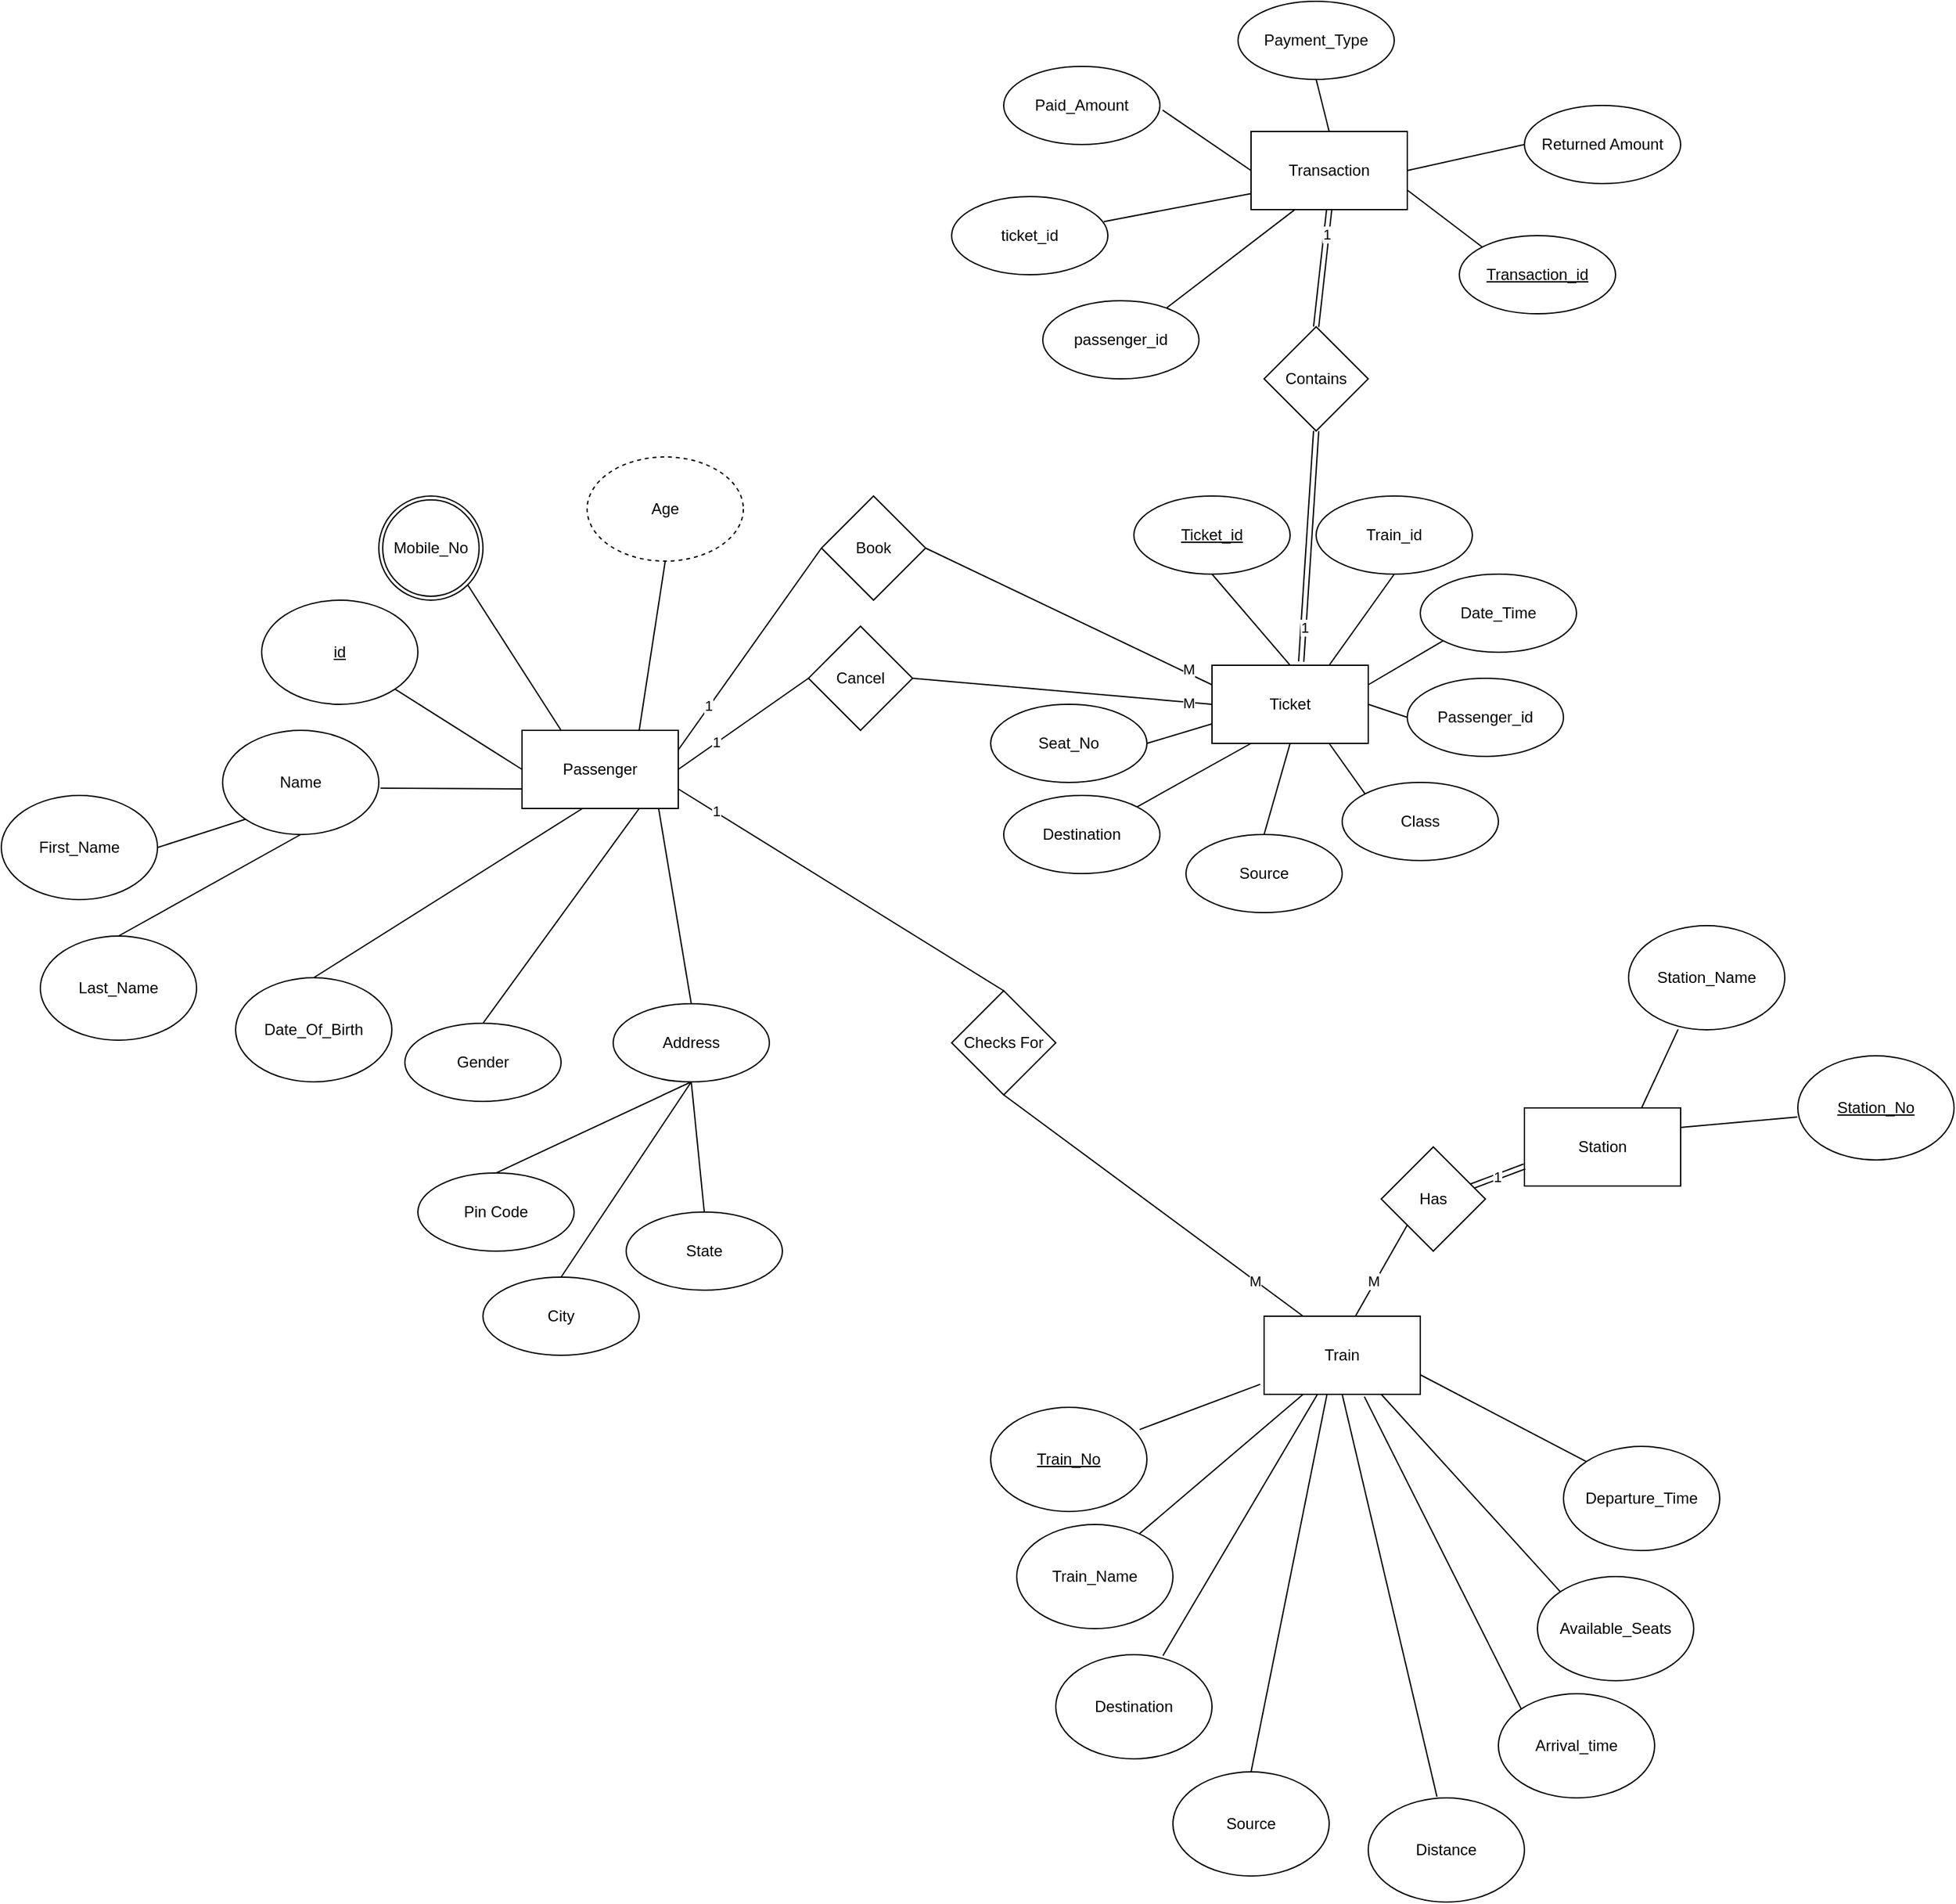 <mxfile version="18.0.1" type="github">
  <diagram id="R2lEEEUBdFMjLlhIrx00" name="Page-1">
    <mxGraphModel dx="1678" dy="1700" grid="1" gridSize="10" guides="1" tooltips="1" connect="1" arrows="1" fold="1" page="1" pageScale="1" pageWidth="2000" pageHeight="2336" math="0" shadow="0" extFonts="Permanent Marker^https://fonts.googleapis.com/css?family=Permanent+Marker">
      <root>
        <mxCell id="0" />
        <mxCell id="1" parent="0" />
        <mxCell id="qXGRHOwea9Z-HIbD4cqm-10" style="endArrow=none;html=1;rounded=0;sourcePerimeterSpacing=8;targetPerimeterSpacing=8;entryX=0.786;entryY=0.088;entryDx=0;entryDy=0;entryPerimeter=0;exitX=0.25;exitY=1;exitDx=0;exitDy=0;" edge="1" parent="1" source="qXGRHOwea9Z-HIbD4cqm-1" target="qXGRHOwea9Z-HIbD4cqm-8">
          <mxGeometry relative="1" as="geometry" />
        </mxCell>
        <mxCell id="qXGRHOwea9Z-HIbD4cqm-12" style="endArrow=none;html=1;rounded=0;sourcePerimeterSpacing=8;targetPerimeterSpacing=8;entryX=0.5;entryY=0;entryDx=0;entryDy=0;exitX=0.405;exitY=0.977;exitDx=0;exitDy=0;exitPerimeter=0;" edge="1" parent="1" source="qXGRHOwea9Z-HIbD4cqm-1" target="qXGRHOwea9Z-HIbD4cqm-3">
          <mxGeometry relative="1" as="geometry" />
        </mxCell>
        <mxCell id="qXGRHOwea9Z-HIbD4cqm-13" style="endArrow=none;html=1;rounded=0;sourcePerimeterSpacing=8;targetPerimeterSpacing=8;exitX=-0.025;exitY=0.872;exitDx=0;exitDy=0;exitPerimeter=0;entryX=0.953;entryY=0.213;entryDx=0;entryDy=0;entryPerimeter=0;" edge="1" parent="1" source="qXGRHOwea9Z-HIbD4cqm-1" target="qXGRHOwea9Z-HIbD4cqm-9">
          <mxGeometry relative="1" as="geometry" />
        </mxCell>
        <mxCell id="qXGRHOwea9Z-HIbD4cqm-14" style="endArrow=none;html=1;rounded=0;sourcePerimeterSpacing=8;targetPerimeterSpacing=8;exitX=0.5;exitY=1;exitDx=0;exitDy=0;entryX=0.44;entryY=-0.011;entryDx=0;entryDy=0;entryPerimeter=0;" edge="1" parent="1" source="qXGRHOwea9Z-HIbD4cqm-1" target="qXGRHOwea9Z-HIbD4cqm-7">
          <mxGeometry relative="1" as="geometry" />
        </mxCell>
        <mxCell id="qXGRHOwea9Z-HIbD4cqm-15" style="endArrow=none;html=1;rounded=0;sourcePerimeterSpacing=8;targetPerimeterSpacing=8;entryX=0;entryY=0;entryDx=0;entryDy=0;exitX=0.642;exitY=1.03;exitDx=0;exitDy=0;exitPerimeter=0;" edge="1" parent="1" source="qXGRHOwea9Z-HIbD4cqm-1" target="qXGRHOwea9Z-HIbD4cqm-2">
          <mxGeometry relative="1" as="geometry" />
        </mxCell>
        <mxCell id="qXGRHOwea9Z-HIbD4cqm-16" style="endArrow=none;html=1;rounded=0;sourcePerimeterSpacing=8;targetPerimeterSpacing=8;entryX=0;entryY=0;entryDx=0;entryDy=0;exitX=0.75;exitY=1;exitDx=0;exitDy=0;" edge="1" parent="1" source="qXGRHOwea9Z-HIbD4cqm-1" target="qXGRHOwea9Z-HIbD4cqm-5">
          <mxGeometry relative="1" as="geometry" />
        </mxCell>
        <mxCell id="qXGRHOwea9Z-HIbD4cqm-17" style="endArrow=none;html=1;rounded=0;sourcePerimeterSpacing=8;targetPerimeterSpacing=8;entryX=0;entryY=0;entryDx=0;entryDy=0;exitX=1;exitY=0.75;exitDx=0;exitDy=0;" edge="1" parent="1" source="qXGRHOwea9Z-HIbD4cqm-1" target="qXGRHOwea9Z-HIbD4cqm-6">
          <mxGeometry relative="1" as="geometry" />
        </mxCell>
        <mxCell id="qXGRHOwea9Z-HIbD4cqm-23" style="endArrow=none;html=1;rounded=0;sourcePerimeterSpacing=8;targetPerimeterSpacing=8;exitX=0.343;exitY=0.995;exitDx=0;exitDy=0;exitPerimeter=0;entryX=0.686;entryY=0.009;entryDx=0;entryDy=0;entryPerimeter=0;" edge="1" parent="1" source="qXGRHOwea9Z-HIbD4cqm-1" target="qXGRHOwea9Z-HIbD4cqm-4">
          <mxGeometry relative="1" as="geometry" />
        </mxCell>
        <mxCell id="qXGRHOwea9Z-HIbD4cqm-30" style="endArrow=none;html=1;rounded=0;sourcePerimeterSpacing=8;targetPerimeterSpacing=8;exitX=0.571;exitY=0.047;exitDx=0;exitDy=0;exitPerimeter=0;entryX=0;entryY=1;entryDx=0;entryDy=0;" edge="1" parent="1" source="qXGRHOwea9Z-HIbD4cqm-1" target="qXGRHOwea9Z-HIbD4cqm-29">
          <mxGeometry relative="1" as="geometry" />
        </mxCell>
        <mxCell id="qXGRHOwea9Z-HIbD4cqm-170" value="M" style="edgeLabel;html=1;align=center;verticalAlign=middle;resizable=0;points=[];" vertex="1" connectable="0" parent="qXGRHOwea9Z-HIbD4cqm-30">
          <mxGeometry x="-0.186" y="2" relative="1" as="geometry">
            <mxPoint as="offset" />
          </mxGeometry>
        </mxCell>
        <UserObject label="Train" tooltip="endArrow=none;html=1;rounded=0;sourcePerimeterSpacing=8;targetPerimeterSpacing=8;" id="qXGRHOwea9Z-HIbD4cqm-1">
          <mxCell style="rounded=0;whiteSpace=wrap;html=1;hachureGap=4;" vertex="1" parent="1">
            <mxGeometry x="1060" y="1340" width="120" height="60" as="geometry" />
          </mxCell>
        </UserObject>
        <mxCell id="qXGRHOwea9Z-HIbD4cqm-2" value="Arrival_time" style="ellipse;whiteSpace=wrap;html=1;hachureGap=4;" vertex="1" parent="1">
          <mxGeometry x="1240" y="1630" width="120" height="80" as="geometry" />
        </mxCell>
        <mxCell id="qXGRHOwea9Z-HIbD4cqm-3" value="Source" style="ellipse;whiteSpace=wrap;html=1;hachureGap=4;" vertex="1" parent="1">
          <mxGeometry x="990" y="1690" width="120" height="80" as="geometry" />
        </mxCell>
        <mxCell id="qXGRHOwea9Z-HIbD4cqm-4" value="Destination" style="ellipse;whiteSpace=wrap;html=1;hachureGap=4;" vertex="1" parent="1">
          <mxGeometry x="900" y="1600" width="120" height="80" as="geometry" />
        </mxCell>
        <mxCell id="qXGRHOwea9Z-HIbD4cqm-5" value="Available_Seats" style="ellipse;whiteSpace=wrap;html=1;hachureGap=4;" vertex="1" parent="1">
          <mxGeometry x="1270" y="1540" width="120" height="80" as="geometry" />
        </mxCell>
        <mxCell id="qXGRHOwea9Z-HIbD4cqm-6" value="Departure_Time" style="ellipse;whiteSpace=wrap;html=1;hachureGap=4;" vertex="1" parent="1">
          <mxGeometry x="1290" y="1440" width="120" height="80" as="geometry" />
        </mxCell>
        <mxCell id="qXGRHOwea9Z-HIbD4cqm-7" value="Distance" style="ellipse;whiteSpace=wrap;html=1;hachureGap=4;" vertex="1" parent="1">
          <mxGeometry x="1140" y="1710" width="120" height="80" as="geometry" />
        </mxCell>
        <mxCell id="qXGRHOwea9Z-HIbD4cqm-8" value="Train_Name" style="ellipse;whiteSpace=wrap;html=1;hachureGap=4;" vertex="1" parent="1">
          <mxGeometry x="870" y="1500" width="120" height="80" as="geometry" />
        </mxCell>
        <object label="&lt;u&gt;Train_No&lt;/u&gt;" id="qXGRHOwea9Z-HIbD4cqm-9">
          <mxCell style="ellipse;whiteSpace=wrap;html=1;hachureGap=4;" vertex="1" parent="1">
            <mxGeometry x="850" y="1410" width="120" height="80" as="geometry" />
          </mxCell>
        </object>
        <mxCell id="qXGRHOwea9Z-HIbD4cqm-27" style="endArrow=none;html=1;rounded=0;sourcePerimeterSpacing=8;targetPerimeterSpacing=8;exitX=0.75;exitY=0;exitDx=0;exitDy=0;entryX=0.317;entryY=0.996;entryDx=0;entryDy=0;entryPerimeter=0;" edge="1" parent="1" source="qXGRHOwea9Z-HIbD4cqm-21" target="qXGRHOwea9Z-HIbD4cqm-26">
          <mxGeometry relative="1" as="geometry">
            <mxPoint x="1359" y="1162.0" as="sourcePoint" />
          </mxGeometry>
        </mxCell>
        <mxCell id="qXGRHOwea9Z-HIbD4cqm-28" style="endArrow=none;html=1;rounded=0;sourcePerimeterSpacing=8;targetPerimeterSpacing=8;exitX=1;exitY=0.25;exitDx=0;exitDy=0;entryX=-0.003;entryY=0.588;entryDx=0;entryDy=0;entryPerimeter=0;" edge="1" parent="1" source="qXGRHOwea9Z-HIbD4cqm-21" target="qXGRHOwea9Z-HIbD4cqm-25">
          <mxGeometry relative="1" as="geometry">
            <mxPoint x="1408" y="1192.853" as="sourcePoint" />
          </mxGeometry>
        </mxCell>
        <mxCell id="qXGRHOwea9Z-HIbD4cqm-21" value="Station" style="rounded=0;whiteSpace=wrap;html=1;hachureGap=4;" vertex="1" parent="1">
          <mxGeometry x="1260" y="1180" width="120" height="60" as="geometry" />
        </mxCell>
        <mxCell id="qXGRHOwea9Z-HIbD4cqm-25" value="&lt;u&gt;Station_No&lt;/u&gt;" style="ellipse;whiteSpace=wrap;html=1;hachureGap=4;" vertex="1" parent="1">
          <mxGeometry x="1470" y="1140" width="120" height="80" as="geometry" />
        </mxCell>
        <mxCell id="qXGRHOwea9Z-HIbD4cqm-26" value="Station_Name" style="ellipse;whiteSpace=wrap;html=1;hachureGap=4;" vertex="1" parent="1">
          <mxGeometry x="1340" y="1040" width="120" height="80" as="geometry" />
        </mxCell>
        <mxCell id="qXGRHOwea9Z-HIbD4cqm-31" value="1" style="endArrow=none;html=1;rounded=0;sourcePerimeterSpacing=8;targetPerimeterSpacing=8;exitX=0.851;exitY=0.384;exitDx=0;exitDy=0;exitPerimeter=0;entryX=0;entryY=0.75;entryDx=0;entryDy=0;shape=link;" edge="1" parent="1" source="qXGRHOwea9Z-HIbD4cqm-29" target="qXGRHOwea9Z-HIbD4cqm-21">
          <mxGeometry relative="1" as="geometry" />
        </mxCell>
        <mxCell id="qXGRHOwea9Z-HIbD4cqm-29" value="Has" style="rhombus;whiteSpace=wrap;html=1;hachureGap=4;" vertex="1" parent="1">
          <mxGeometry x="1150" y="1210" width="80" height="80" as="geometry" />
        </mxCell>
        <mxCell id="qXGRHOwea9Z-HIbD4cqm-63" style="endArrow=none;html=1;rounded=0;sourcePerimeterSpacing=8;targetPerimeterSpacing=8;entryX=1;entryY=1;entryDx=0;entryDy=0;exitX=0;exitY=0.5;exitDx=0;exitDy=0;" edge="1" parent="1" source="qXGRHOwea9Z-HIbD4cqm-48" target="qXGRHOwea9Z-HIbD4cqm-57">
          <mxGeometry relative="1" as="geometry" />
        </mxCell>
        <mxCell id="qXGRHOwea9Z-HIbD4cqm-65" style="endArrow=none;html=1;rounded=0;sourcePerimeterSpacing=8;targetPerimeterSpacing=8;entryX=0.5;entryY=0;entryDx=0;entryDy=0;exitX=0.405;exitY=0.977;exitDx=0;exitDy=0;exitPerimeter=0;" edge="1" parent="1" source="qXGRHOwea9Z-HIbD4cqm-48" target="qXGRHOwea9Z-HIbD4cqm-50">
          <mxGeometry relative="1" as="geometry" />
        </mxCell>
        <mxCell id="qXGRHOwea9Z-HIbD4cqm-66" style="endArrow=none;html=1;rounded=0;sourcePerimeterSpacing=8;targetPerimeterSpacing=8;entryX=1;entryY=1;entryDx=0;entryDy=0;exitX=0.25;exitY=0;exitDx=0;exitDy=0;" edge="1" parent="1" source="qXGRHOwea9Z-HIbD4cqm-48" target="qXGRHOwea9Z-HIbD4cqm-56">
          <mxGeometry relative="1" as="geometry" />
        </mxCell>
        <mxCell id="qXGRHOwea9Z-HIbD4cqm-67" style="endArrow=none;html=1;rounded=0;sourcePerimeterSpacing=8;targetPerimeterSpacing=8;entryX=0.5;entryY=1;entryDx=0;entryDy=0;exitX=0.75;exitY=0;exitDx=0;exitDy=0;" edge="1" parent="1" source="qXGRHOwea9Z-HIbD4cqm-48" target="qXGRHOwea9Z-HIbD4cqm-51">
          <mxGeometry relative="1" as="geometry">
            <mxPoint x="637.574" y="858.284" as="targetPoint" />
          </mxGeometry>
        </mxCell>
        <mxCell id="qXGRHOwea9Z-HIbD4cqm-68" style="endArrow=none;html=1;rounded=0;sourcePerimeterSpacing=8;targetPerimeterSpacing=8;entryX=1.011;entryY=0.554;entryDx=0;entryDy=0;exitX=0;exitY=0.75;exitDx=0;exitDy=0;entryPerimeter=0;" edge="1" parent="1" source="qXGRHOwea9Z-HIbD4cqm-48" target="qXGRHOwea9Z-HIbD4cqm-58">
          <mxGeometry relative="1" as="geometry" />
        </mxCell>
        <mxCell id="qXGRHOwea9Z-HIbD4cqm-70" value="" style="endArrow=none;html=1;rounded=0;sourcePerimeterSpacing=8;targetPerimeterSpacing=8;entryX=0.5;entryY=0;entryDx=0;entryDy=0;exitX=0.75;exitY=1;exitDx=0;exitDy=0;" edge="1" parent="1" source="qXGRHOwea9Z-HIbD4cqm-48" target="qXGRHOwea9Z-HIbD4cqm-69">
          <mxGeometry relative="1" as="geometry" />
        </mxCell>
        <mxCell id="qXGRHOwea9Z-HIbD4cqm-76" value="" style="endArrow=none;html=1;rounded=0;sourcePerimeterSpacing=8;targetPerimeterSpacing=8;entryX=0.5;entryY=0;entryDx=0;entryDy=0;exitX=0.873;exitY=0.984;exitDx=0;exitDy=0;exitPerimeter=0;" edge="1" parent="1" source="qXGRHOwea9Z-HIbD4cqm-48" target="qXGRHOwea9Z-HIbD4cqm-75">
          <mxGeometry relative="1" as="geometry">
            <mxPoint x="660.0" y="920" as="targetPoint" />
          </mxGeometry>
        </mxCell>
        <mxCell id="qXGRHOwea9Z-HIbD4cqm-115" value="" style="endArrow=none;html=1;rounded=0;sourcePerimeterSpacing=8;targetPerimeterSpacing=8;entryX=0;entryY=0.5;entryDx=0;entryDy=0;exitX=1;exitY=0.25;exitDx=0;exitDy=0;" edge="1" parent="1" source="qXGRHOwea9Z-HIbD4cqm-48" target="qXGRHOwea9Z-HIbD4cqm-114">
          <mxGeometry relative="1" as="geometry" />
        </mxCell>
        <mxCell id="qXGRHOwea9Z-HIbD4cqm-131" value="1" style="edgeLabel;html=1;align=center;verticalAlign=middle;resizable=0;points=[];" vertex="1" connectable="0" parent="qXGRHOwea9Z-HIbD4cqm-115">
          <mxGeometry x="-0.571" y="1" relative="1" as="geometry">
            <mxPoint as="offset" />
          </mxGeometry>
        </mxCell>
        <mxCell id="qXGRHOwea9Z-HIbD4cqm-119" value="" style="endArrow=none;html=1;rounded=0;sourcePerimeterSpacing=8;targetPerimeterSpacing=8;entryX=0;entryY=0.5;entryDx=0;entryDy=0;exitX=1;exitY=0.5;exitDx=0;exitDy=0;" edge="1" parent="1" source="qXGRHOwea9Z-HIbD4cqm-48" target="qXGRHOwea9Z-HIbD4cqm-118">
          <mxGeometry relative="1" as="geometry" />
        </mxCell>
        <mxCell id="qXGRHOwea9Z-HIbD4cqm-132" value="1" style="edgeLabel;html=1;align=center;verticalAlign=middle;resizable=0;points=[];" vertex="1" connectable="0" parent="qXGRHOwea9Z-HIbD4cqm-119">
          <mxGeometry x="-0.408" y="1" relative="1" as="geometry">
            <mxPoint as="offset" />
          </mxGeometry>
        </mxCell>
        <mxCell id="qXGRHOwea9Z-HIbD4cqm-136" value="" style="endArrow=none;html=1;rounded=0;sourcePerimeterSpacing=8;targetPerimeterSpacing=8;entryX=0.5;entryY=0;entryDx=0;entryDy=0;exitX=1;exitY=0.75;exitDx=0;exitDy=0;" edge="1" parent="1" source="qXGRHOwea9Z-HIbD4cqm-48" target="qXGRHOwea9Z-HIbD4cqm-135">
          <mxGeometry relative="1" as="geometry" />
        </mxCell>
        <mxCell id="qXGRHOwea9Z-HIbD4cqm-169" value="1" style="edgeLabel;html=1;align=center;verticalAlign=middle;resizable=0;points=[];" vertex="1" connectable="0" parent="qXGRHOwea9Z-HIbD4cqm-136">
          <mxGeometry x="-0.775" y="1" relative="1" as="geometry">
            <mxPoint as="offset" />
          </mxGeometry>
        </mxCell>
        <UserObject label="Passenger" tooltip="endArrow=none;html=1;rounded=0;sourcePerimeterSpacing=8;targetPerimeterSpacing=8;" id="qXGRHOwea9Z-HIbD4cqm-48">
          <mxCell style="rounded=0;whiteSpace=wrap;html=1;hachureGap=4;" vertex="1" parent="1">
            <mxGeometry x="490" y="890" width="120" height="60" as="geometry" />
          </mxCell>
        </UserObject>
        <mxCell id="qXGRHOwea9Z-HIbD4cqm-50" value="Date_Of_Birth" style="ellipse;whiteSpace=wrap;html=1;hachureGap=4;" vertex="1" parent="1">
          <mxGeometry x="270" y="1080" width="120" height="80" as="geometry" />
        </mxCell>
        <mxCell id="qXGRHOwea9Z-HIbD4cqm-51" value="Age" style="ellipse;whiteSpace=wrap;html=1;hachureGap=4;dashed=1;" vertex="1" parent="1">
          <mxGeometry x="540" y="680" width="120" height="80" as="geometry" />
        </mxCell>
        <mxCell id="qXGRHOwea9Z-HIbD4cqm-56" value="Mobile_No" style="ellipse;shape=doubleEllipse;whiteSpace=wrap;html=1;aspect=fixed;hachureGap=4;margin=3;" vertex="1" parent="1">
          <mxGeometry x="380" y="710" width="80" height="80" as="geometry" />
        </mxCell>
        <mxCell id="qXGRHOwea9Z-HIbD4cqm-57" value="&lt;u&gt;id&lt;/u&gt;" style="ellipse;whiteSpace=wrap;html=1;hachureGap=4;" vertex="1" parent="1">
          <mxGeometry x="290" y="790" width="120" height="80" as="geometry" />
        </mxCell>
        <mxCell id="qXGRHOwea9Z-HIbD4cqm-61" style="endArrow=none;html=1;rounded=0;sourcePerimeterSpacing=8;targetPerimeterSpacing=8;entryX=1;entryY=0.5;entryDx=0;entryDy=0;exitX=0;exitY=1;exitDx=0;exitDy=0;" edge="1" parent="1" source="qXGRHOwea9Z-HIbD4cqm-58" target="qXGRHOwea9Z-HIbD4cqm-59">
          <mxGeometry relative="1" as="geometry" />
        </mxCell>
        <mxCell id="qXGRHOwea9Z-HIbD4cqm-62" style="endArrow=none;html=1;rounded=0;sourcePerimeterSpacing=8;targetPerimeterSpacing=8;entryX=0.5;entryY=0;entryDx=0;entryDy=0;exitX=0.5;exitY=1;exitDx=0;exitDy=0;" edge="1" parent="1" source="qXGRHOwea9Z-HIbD4cqm-58" target="qXGRHOwea9Z-HIbD4cqm-60">
          <mxGeometry relative="1" as="geometry" />
        </mxCell>
        <mxCell id="qXGRHOwea9Z-HIbD4cqm-58" value="Name" style="ellipse;whiteSpace=wrap;html=1;hachureGap=4;" vertex="1" parent="1">
          <mxGeometry x="260" y="890" width="120" height="80" as="geometry" />
        </mxCell>
        <mxCell id="qXGRHOwea9Z-HIbD4cqm-59" value="First_Name" style="ellipse;whiteSpace=wrap;html=1;hachureGap=4;" vertex="1" parent="1">
          <mxGeometry x="90" y="940" width="120" height="80" as="geometry" />
        </mxCell>
        <mxCell id="qXGRHOwea9Z-HIbD4cqm-60" value="Last_Name" style="ellipse;whiteSpace=wrap;html=1;hachureGap=4;" vertex="1" parent="1">
          <mxGeometry x="120" y="1048" width="120" height="80" as="geometry" />
        </mxCell>
        <mxCell id="qXGRHOwea9Z-HIbD4cqm-69" value="Gender" style="ellipse;whiteSpace=wrap;html=1;hachureGap=4;" vertex="1" parent="1">
          <mxGeometry x="400" y="1115" width="120" height="60" as="geometry" />
        </mxCell>
        <mxCell id="qXGRHOwea9Z-HIbD4cqm-78" style="endArrow=none;html=1;rounded=0;sourcePerimeterSpacing=8;targetPerimeterSpacing=8;entryX=0.5;entryY=0;entryDx=0;entryDy=0;exitX=0.5;exitY=1;exitDx=0;exitDy=0;" edge="1" parent="1" source="qXGRHOwea9Z-HIbD4cqm-75" target="qXGRHOwea9Z-HIbD4cqm-77">
          <mxGeometry relative="1" as="geometry" />
        </mxCell>
        <mxCell id="qXGRHOwea9Z-HIbD4cqm-80" style="endArrow=none;html=1;rounded=0;sourcePerimeterSpacing=8;targetPerimeterSpacing=8;entryX=0.5;entryY=0;entryDx=0;entryDy=0;exitX=0.5;exitY=1;exitDx=0;exitDy=0;" edge="1" parent="1" source="qXGRHOwea9Z-HIbD4cqm-75" target="qXGRHOwea9Z-HIbD4cqm-79">
          <mxGeometry relative="1" as="geometry" />
        </mxCell>
        <mxCell id="qXGRHOwea9Z-HIbD4cqm-84" style="endArrow=none;html=1;rounded=0;sourcePerimeterSpacing=8;targetPerimeterSpacing=8;entryX=0.5;entryY=0;entryDx=0;entryDy=0;exitX=0.5;exitY=1;exitDx=0;exitDy=0;" edge="1" parent="1" source="qXGRHOwea9Z-HIbD4cqm-75" target="qXGRHOwea9Z-HIbD4cqm-81">
          <mxGeometry relative="1" as="geometry" />
        </mxCell>
        <mxCell id="qXGRHOwea9Z-HIbD4cqm-75" value="Address" style="ellipse;whiteSpace=wrap;html=1;hachureGap=4;" vertex="1" parent="1">
          <mxGeometry x="560" y="1100" width="120" height="60" as="geometry" />
        </mxCell>
        <mxCell id="qXGRHOwea9Z-HIbD4cqm-77" value="City" style="ellipse;whiteSpace=wrap;html=1;hachureGap=4;" vertex="1" parent="1">
          <mxGeometry x="460" y="1310" width="120" height="60" as="geometry" />
        </mxCell>
        <mxCell id="qXGRHOwea9Z-HIbD4cqm-79" value="Pin Code" style="ellipse;whiteSpace=wrap;html=1;hachureGap=4;" vertex="1" parent="1">
          <mxGeometry x="410" y="1230" width="120" height="60" as="geometry" />
        </mxCell>
        <mxCell id="qXGRHOwea9Z-HIbD4cqm-81" value="State" style="ellipse;whiteSpace=wrap;html=1;hachureGap=4;" vertex="1" parent="1">
          <mxGeometry x="570" y="1260" width="120" height="60" as="geometry" />
        </mxCell>
        <mxCell id="qXGRHOwea9Z-HIbD4cqm-96" value="" style="endArrow=none;html=1;rounded=0;sourcePerimeterSpacing=8;targetPerimeterSpacing=8;entryX=1;entryY=0.5;entryDx=0;entryDy=0;exitX=0;exitY=0.75;exitDx=0;exitDy=0;" edge="1" parent="1" source="qXGRHOwea9Z-HIbD4cqm-92" target="qXGRHOwea9Z-HIbD4cqm-95">
          <mxGeometry relative="1" as="geometry" />
        </mxCell>
        <mxCell id="qXGRHOwea9Z-HIbD4cqm-104" value="" style="endArrow=none;html=1;rounded=0;sourcePerimeterSpacing=8;targetPerimeterSpacing=8;entryX=0.5;entryY=1;entryDx=0;entryDy=0;exitX=0.5;exitY=0;exitDx=0;exitDy=0;" edge="1" parent="1" source="qXGRHOwea9Z-HIbD4cqm-92" target="qXGRHOwea9Z-HIbD4cqm-103">
          <mxGeometry relative="1" as="geometry" />
        </mxCell>
        <mxCell id="qXGRHOwea9Z-HIbD4cqm-105" style="endArrow=none;html=1;rounded=0;sourcePerimeterSpacing=8;targetPerimeterSpacing=8;entryX=0.5;entryY=1;entryDx=0;entryDy=0;exitX=0.75;exitY=0;exitDx=0;exitDy=0;" edge="1" parent="1" source="qXGRHOwea9Z-HIbD4cqm-92" target="qXGRHOwea9Z-HIbD4cqm-102">
          <mxGeometry relative="1" as="geometry" />
        </mxCell>
        <mxCell id="qXGRHOwea9Z-HIbD4cqm-106" style="endArrow=none;html=1;rounded=0;sourcePerimeterSpacing=8;targetPerimeterSpacing=8;entryX=0;entryY=1;entryDx=0;entryDy=0;exitX=1;exitY=0.25;exitDx=0;exitDy=0;" edge="1" parent="1" source="qXGRHOwea9Z-HIbD4cqm-92" target="qXGRHOwea9Z-HIbD4cqm-101">
          <mxGeometry relative="1" as="geometry" />
        </mxCell>
        <mxCell id="qXGRHOwea9Z-HIbD4cqm-107" style="endArrow=none;html=1;rounded=0;sourcePerimeterSpacing=8;targetPerimeterSpacing=8;entryX=0;entryY=0.5;entryDx=0;entryDy=0;exitX=1;exitY=0.5;exitDx=0;exitDy=0;" edge="1" parent="1" source="qXGRHOwea9Z-HIbD4cqm-92" target="qXGRHOwea9Z-HIbD4cqm-100">
          <mxGeometry relative="1" as="geometry" />
        </mxCell>
        <mxCell id="qXGRHOwea9Z-HIbD4cqm-108" style="endArrow=none;html=1;rounded=0;sourcePerimeterSpacing=8;targetPerimeterSpacing=8;entryX=0;entryY=0;entryDx=0;entryDy=0;exitX=0.75;exitY=1;exitDx=0;exitDy=0;" edge="1" parent="1" source="qXGRHOwea9Z-HIbD4cqm-92" target="qXGRHOwea9Z-HIbD4cqm-99">
          <mxGeometry relative="1" as="geometry" />
        </mxCell>
        <mxCell id="qXGRHOwea9Z-HIbD4cqm-109" style="endArrow=none;html=1;rounded=0;sourcePerimeterSpacing=8;targetPerimeterSpacing=8;entryX=0.5;entryY=0;entryDx=0;entryDy=0;exitX=0.5;exitY=1;exitDx=0;exitDy=0;" edge="1" parent="1" source="qXGRHOwea9Z-HIbD4cqm-92" target="qXGRHOwea9Z-HIbD4cqm-98">
          <mxGeometry relative="1" as="geometry" />
        </mxCell>
        <mxCell id="qXGRHOwea9Z-HIbD4cqm-111" style="endArrow=none;html=1;rounded=0;sourcePerimeterSpacing=8;targetPerimeterSpacing=8;entryX=1;entryY=0;entryDx=0;entryDy=0;exitX=0.25;exitY=1;exitDx=0;exitDy=0;" edge="1" parent="1" source="qXGRHOwea9Z-HIbD4cqm-92" target="qXGRHOwea9Z-HIbD4cqm-97">
          <mxGeometry relative="1" as="geometry" />
        </mxCell>
        <mxCell id="qXGRHOwea9Z-HIbD4cqm-141" value="" style="endArrow=none;html=1;rounded=0;sourcePerimeterSpacing=8;targetPerimeterSpacing=8;entryX=0.5;entryY=1;entryDx=0;entryDy=0;exitX=0.571;exitY=-0.047;exitDx=0;exitDy=0;exitPerimeter=0;shape=link;" edge="1" parent="1" source="qXGRHOwea9Z-HIbD4cqm-92" target="qXGRHOwea9Z-HIbD4cqm-140">
          <mxGeometry relative="1" as="geometry">
            <mxPoint x="1110" y="650" as="targetPoint" />
          </mxGeometry>
        </mxCell>
        <mxCell id="qXGRHOwea9Z-HIbD4cqm-173" value="1" style="edgeLabel;html=1;align=center;verticalAlign=middle;resizable=0;points=[];" vertex="1" connectable="0" parent="qXGRHOwea9Z-HIbD4cqm-141">
          <mxGeometry x="-0.695" y="-1" relative="1" as="geometry">
            <mxPoint x="-1" as="offset" />
          </mxGeometry>
        </mxCell>
        <UserObject label="Ticket" tooltip="endArrow=none;html=1;rounded=0;sourcePerimeterSpacing=8;targetPerimeterSpacing=8;" id="qXGRHOwea9Z-HIbD4cqm-92">
          <mxCell style="rounded=0;whiteSpace=wrap;html=1;hachureGap=4;" vertex="1" parent="1">
            <mxGeometry x="1020" y="840" width="120" height="60" as="geometry" />
          </mxCell>
        </UserObject>
        <mxCell id="qXGRHOwea9Z-HIbD4cqm-95" value="Seat_No" style="ellipse;whiteSpace=wrap;html=1;hachureGap=4;" vertex="1" parent="1">
          <mxGeometry x="850" y="870" width="120" height="60" as="geometry" />
        </mxCell>
        <mxCell id="qXGRHOwea9Z-HIbD4cqm-97" value="Destination" style="ellipse;whiteSpace=wrap;html=1;hachureGap=4;" vertex="1" parent="1">
          <mxGeometry x="860" y="940" width="120" height="60" as="geometry" />
        </mxCell>
        <mxCell id="qXGRHOwea9Z-HIbD4cqm-98" value="Source" style="ellipse;whiteSpace=wrap;html=1;hachureGap=4;" vertex="1" parent="1">
          <mxGeometry x="1000" y="970" width="120" height="60" as="geometry" />
        </mxCell>
        <mxCell id="qXGRHOwea9Z-HIbD4cqm-99" value="Class" style="ellipse;whiteSpace=wrap;html=1;hachureGap=4;" vertex="1" parent="1">
          <mxGeometry x="1120" y="930" width="120" height="60" as="geometry" />
        </mxCell>
        <mxCell id="qXGRHOwea9Z-HIbD4cqm-100" value="Passenger_id" style="ellipse;whiteSpace=wrap;html=1;hachureGap=4;" vertex="1" parent="1">
          <mxGeometry x="1170" y="850" width="120" height="60" as="geometry" />
        </mxCell>
        <mxCell id="qXGRHOwea9Z-HIbD4cqm-101" value="Date_Time" style="ellipse;whiteSpace=wrap;html=1;hachureGap=4;" vertex="1" parent="1">
          <mxGeometry x="1180" y="770" width="120" height="60" as="geometry" />
        </mxCell>
        <mxCell id="qXGRHOwea9Z-HIbD4cqm-102" value="Train_id" style="ellipse;whiteSpace=wrap;html=1;hachureGap=4;" vertex="1" parent="1">
          <mxGeometry x="1100" y="710" width="120" height="60" as="geometry" />
        </mxCell>
        <mxCell id="qXGRHOwea9Z-HIbD4cqm-103" value="&lt;u&gt;Ticket_id&lt;/u&gt;" style="ellipse;whiteSpace=wrap;html=1;hachureGap=4;" vertex="1" parent="1">
          <mxGeometry x="960" y="710" width="120" height="60" as="geometry" />
        </mxCell>
        <mxCell id="qXGRHOwea9Z-HIbD4cqm-120" style="endArrow=none;html=1;rounded=0;sourcePerimeterSpacing=8;targetPerimeterSpacing=8;entryX=0;entryY=0.25;entryDx=0;entryDy=0;exitX=1;exitY=0.5;exitDx=0;exitDy=0;" edge="1" parent="1" source="qXGRHOwea9Z-HIbD4cqm-114" target="qXGRHOwea9Z-HIbD4cqm-92">
          <mxGeometry relative="1" as="geometry" />
        </mxCell>
        <mxCell id="qXGRHOwea9Z-HIbD4cqm-130" value="M" style="edgeLabel;html=1;align=center;verticalAlign=middle;resizable=0;points=[];" vertex="1" connectable="0" parent="qXGRHOwea9Z-HIbD4cqm-120">
          <mxGeometry x="0.826" y="3" relative="1" as="geometry">
            <mxPoint as="offset" />
          </mxGeometry>
        </mxCell>
        <mxCell id="qXGRHOwea9Z-HIbD4cqm-114" value="Book" style="rhombus;whiteSpace=wrap;html=1;hachureGap=4;" vertex="1" parent="1">
          <mxGeometry x="720" y="710" width="80" height="80" as="geometry" />
        </mxCell>
        <mxCell id="qXGRHOwea9Z-HIbD4cqm-121" style="endArrow=none;html=1;rounded=0;sourcePerimeterSpacing=8;targetPerimeterSpacing=8;entryX=0;entryY=0.5;entryDx=0;entryDy=0;exitX=1;exitY=0.5;exitDx=0;exitDy=0;" edge="1" parent="1" source="qXGRHOwea9Z-HIbD4cqm-118" target="qXGRHOwea9Z-HIbD4cqm-92">
          <mxGeometry relative="1" as="geometry" />
        </mxCell>
        <mxCell id="qXGRHOwea9Z-HIbD4cqm-128" value="M" style="edgeLabel;html=1;align=center;verticalAlign=middle;resizable=0;points=[];" vertex="1" connectable="0" parent="qXGRHOwea9Z-HIbD4cqm-121">
          <mxGeometry x="0.844" relative="1" as="geometry">
            <mxPoint as="offset" />
          </mxGeometry>
        </mxCell>
        <mxCell id="qXGRHOwea9Z-HIbD4cqm-118" value="Cancel" style="rhombus;whiteSpace=wrap;html=1;hachureGap=4;" vertex="1" parent="1">
          <mxGeometry x="710" y="810" width="80" height="80" as="geometry" />
        </mxCell>
        <mxCell id="qXGRHOwea9Z-HIbD4cqm-137" style="endArrow=none;html=1;rounded=0;sourcePerimeterSpacing=8;targetPerimeterSpacing=8;entryX=0.25;entryY=0;entryDx=0;entryDy=0;exitX=0.5;exitY=1;exitDx=0;exitDy=0;" edge="1" parent="1" source="qXGRHOwea9Z-HIbD4cqm-135" target="qXGRHOwea9Z-HIbD4cqm-1">
          <mxGeometry relative="1" as="geometry" />
        </mxCell>
        <mxCell id="qXGRHOwea9Z-HIbD4cqm-168" value="M" style="edgeLabel;html=1;align=center;verticalAlign=middle;resizable=0;points=[];" vertex="1" connectable="0" parent="qXGRHOwea9Z-HIbD4cqm-137">
          <mxGeometry x="0.675" y="-1" relative="1" as="geometry">
            <mxPoint x="1" as="offset" />
          </mxGeometry>
        </mxCell>
        <mxCell id="qXGRHOwea9Z-HIbD4cqm-135" value="Checks For" style="rhombus;whiteSpace=wrap;html=1;hachureGap=4;" vertex="1" parent="1">
          <mxGeometry x="820" y="1090" width="80" height="80" as="geometry" />
        </mxCell>
        <mxCell id="qXGRHOwea9Z-HIbD4cqm-145" value="" style="endArrow=none;html=1;rounded=0;sourcePerimeterSpacing=8;targetPerimeterSpacing=8;entryX=0.5;entryY=1;entryDx=0;entryDy=0;exitX=0.5;exitY=0;exitDx=0;exitDy=0;shape=link;" edge="1" parent="1" source="qXGRHOwea9Z-HIbD4cqm-140" target="qXGRHOwea9Z-HIbD4cqm-144">
          <mxGeometry relative="1" as="geometry" />
        </mxCell>
        <mxCell id="qXGRHOwea9Z-HIbD4cqm-162" value="1" style="edgeLabel;html=1;align=center;verticalAlign=middle;resizable=0;points=[];" vertex="1" connectable="0" parent="qXGRHOwea9Z-HIbD4cqm-145">
          <mxGeometry x="0.585" relative="1" as="geometry">
            <mxPoint as="offset" />
          </mxGeometry>
        </mxCell>
        <mxCell id="qXGRHOwea9Z-HIbD4cqm-140" value="Contains" style="rhombus;whiteSpace=wrap;html=1;hachureGap=4;" vertex="1" parent="1">
          <mxGeometry x="1060" y="580" width="80" height="80" as="geometry" />
        </mxCell>
        <mxCell id="qXGRHOwea9Z-HIbD4cqm-155" value="" style="endArrow=none;html=1;rounded=0;sourcePerimeterSpacing=8;targetPerimeterSpacing=8;entryX=0.5;entryY=1;entryDx=0;entryDy=0;exitX=0.5;exitY=0;exitDx=0;exitDy=0;" edge="1" parent="1" source="qXGRHOwea9Z-HIbD4cqm-144" target="qXGRHOwea9Z-HIbD4cqm-154">
          <mxGeometry relative="1" as="geometry" />
        </mxCell>
        <mxCell id="qXGRHOwea9Z-HIbD4cqm-157" value="" style="endArrow=none;html=1;rounded=0;sourcePerimeterSpacing=8;targetPerimeterSpacing=8;entryX=1.017;entryY=0.56;entryDx=0;entryDy=0;exitX=0;exitY=0.5;exitDx=0;exitDy=0;entryPerimeter=0;" edge="1" parent="1" source="qXGRHOwea9Z-HIbD4cqm-144" target="qXGRHOwea9Z-HIbD4cqm-156">
          <mxGeometry relative="1" as="geometry" />
        </mxCell>
        <mxCell id="qXGRHOwea9Z-HIbD4cqm-159" value="" style="endArrow=none;html=1;rounded=0;sourcePerimeterSpacing=8;targetPerimeterSpacing=8;entryX=0;entryY=0.5;entryDx=0;entryDy=0;exitX=1;exitY=0.5;exitDx=0;exitDy=0;" edge="1" parent="1" source="qXGRHOwea9Z-HIbD4cqm-144" target="qXGRHOwea9Z-HIbD4cqm-158">
          <mxGeometry relative="1" as="geometry" />
        </mxCell>
        <mxCell id="qXGRHOwea9Z-HIbD4cqm-161" value="" style="endArrow=none;html=1;rounded=0;sourcePerimeterSpacing=8;targetPerimeterSpacing=8;entryX=0;entryY=0;entryDx=0;entryDy=0;exitX=1;exitY=0.75;exitDx=0;exitDy=0;" edge="1" parent="1" source="qXGRHOwea9Z-HIbD4cqm-144" target="qXGRHOwea9Z-HIbD4cqm-160">
          <mxGeometry relative="1" as="geometry" />
        </mxCell>
        <mxCell id="qXGRHOwea9Z-HIbD4cqm-165" value="" style="endArrow=none;html=1;rounded=0;sourcePerimeterSpacing=8;targetPerimeterSpacing=8;entryX=0.974;entryY=0.32;entryDx=0;entryDy=0;exitX=-0.001;exitY=0.795;exitDx=0;exitDy=0;entryPerimeter=0;exitPerimeter=0;" edge="1" parent="1" source="qXGRHOwea9Z-HIbD4cqm-144" target="qXGRHOwea9Z-HIbD4cqm-164">
          <mxGeometry relative="1" as="geometry" />
        </mxCell>
        <mxCell id="qXGRHOwea9Z-HIbD4cqm-167" value="" style="endArrow=none;html=1;rounded=0;sourcePerimeterSpacing=8;targetPerimeterSpacing=8;entryX=0.789;entryY=0.098;entryDx=0;entryDy=0;exitX=0.277;exitY=1.005;exitDx=0;exitDy=0;entryPerimeter=0;exitPerimeter=0;" edge="1" parent="1" source="qXGRHOwea9Z-HIbD4cqm-144" target="qXGRHOwea9Z-HIbD4cqm-166">
          <mxGeometry relative="1" as="geometry" />
        </mxCell>
        <mxCell id="qXGRHOwea9Z-HIbD4cqm-144" value="Transaction" style="whiteSpace=wrap;html=1;hachureGap=4;" vertex="1" parent="1">
          <mxGeometry x="1050" y="430" width="120" height="60" as="geometry" />
        </mxCell>
        <mxCell id="qXGRHOwea9Z-HIbD4cqm-154" value="Payment_Type" style="ellipse;whiteSpace=wrap;html=1;hachureGap=4;" vertex="1" parent="1">
          <mxGeometry x="1040" y="330" width="120" height="60" as="geometry" />
        </mxCell>
        <mxCell id="qXGRHOwea9Z-HIbD4cqm-156" value="Paid_Amount" style="ellipse;whiteSpace=wrap;html=1;hachureGap=4;" vertex="1" parent="1">
          <mxGeometry x="860" y="380" width="120" height="60" as="geometry" />
        </mxCell>
        <mxCell id="qXGRHOwea9Z-HIbD4cqm-158" value="Returned Amount" style="ellipse;whiteSpace=wrap;html=1;hachureGap=4;" vertex="1" parent="1">
          <mxGeometry x="1260" y="410" width="120" height="60" as="geometry" />
        </mxCell>
        <mxCell id="qXGRHOwea9Z-HIbD4cqm-160" value="&lt;u&gt;Transaction_id&lt;/u&gt;" style="ellipse;whiteSpace=wrap;html=1;hachureGap=4;" vertex="1" parent="1">
          <mxGeometry x="1210" y="510" width="120" height="60" as="geometry" />
        </mxCell>
        <mxCell id="qXGRHOwea9Z-HIbD4cqm-164" value="ticket_id" style="ellipse;whiteSpace=wrap;html=1;hachureGap=4;" vertex="1" parent="1">
          <mxGeometry x="820" y="480" width="120" height="60" as="geometry" />
        </mxCell>
        <mxCell id="qXGRHOwea9Z-HIbD4cqm-166" value="passenger_id" style="ellipse;whiteSpace=wrap;html=1;hachureGap=4;" vertex="1" parent="1">
          <mxGeometry x="890" y="560" width="120" height="60" as="geometry" />
        </mxCell>
      </root>
    </mxGraphModel>
  </diagram>
</mxfile>
